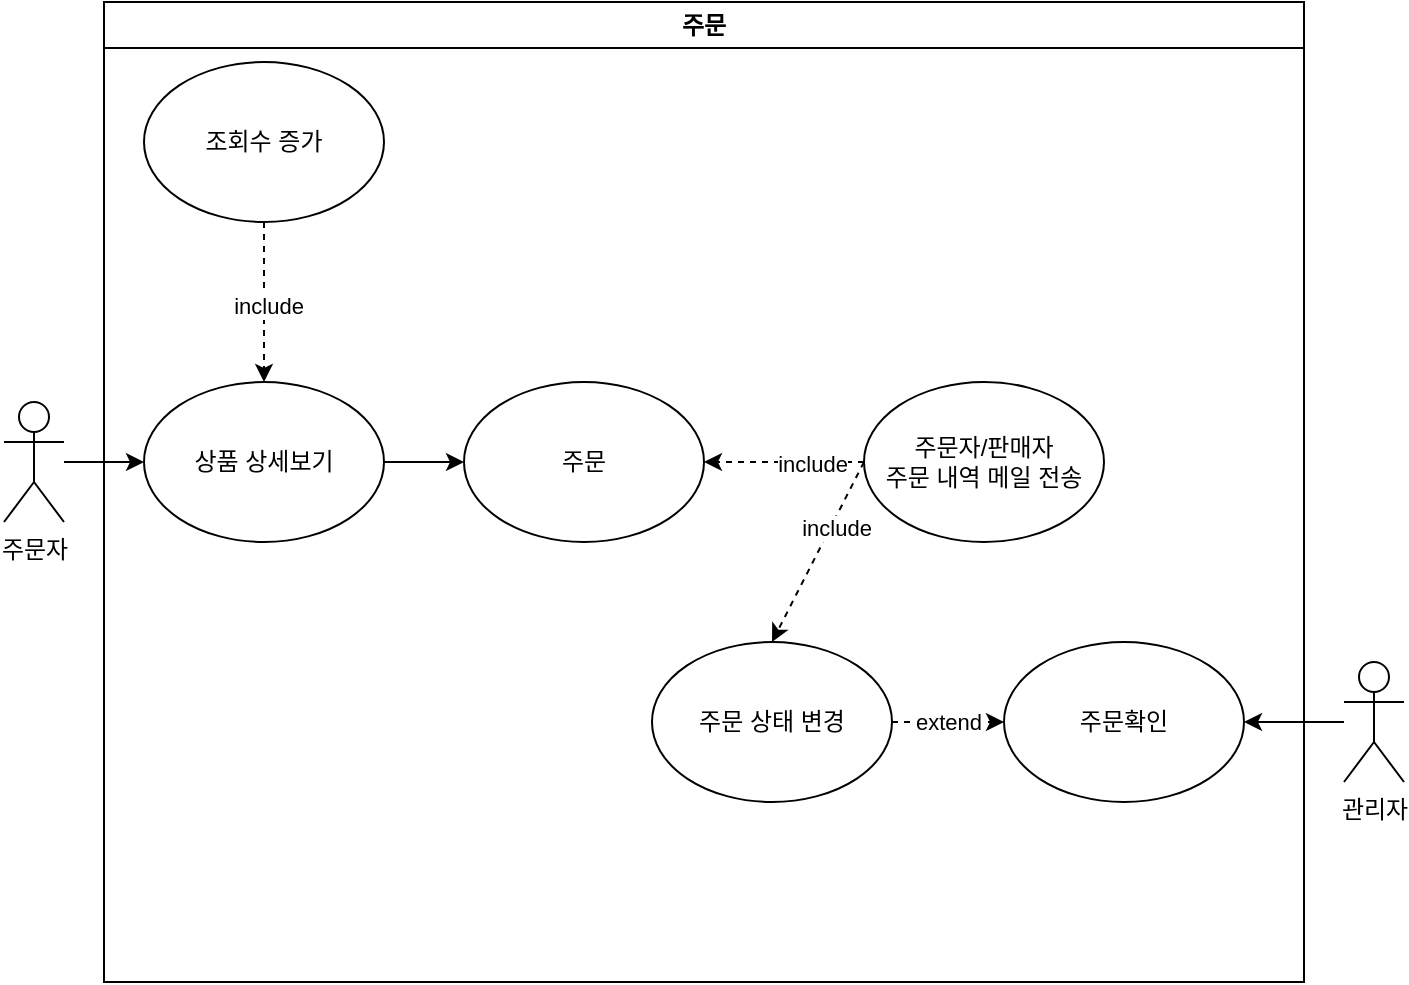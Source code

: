 <mxfile version="24.6.4" type="google">
  <diagram name="페이지-1" id="HzTUkSjxs7VT7-p7mngJ">
    <mxGraphModel dx="1114" dy="615" grid="1" gridSize="10" guides="1" tooltips="1" connect="1" arrows="1" fold="1" page="1" pageScale="1" pageWidth="827" pageHeight="1169" math="0" shadow="0">
      <root>
        <mxCell id="0" />
        <mxCell id="1" parent="0" />
        <mxCell id="klZ7bNFXxapM0H9CXrP5-2" value="" style="edgeStyle=orthogonalEdgeStyle;rounded=0;orthogonalLoop=1;jettySize=auto;html=1;entryX=0;entryY=0.5;entryDx=0;entryDy=0;" edge="1" parent="1" source="oapIKvmoucZIWcxM1YHu-1" target="klZ7bNFXxapM0H9CXrP5-3">
          <mxGeometry relative="1" as="geometry">
            <mxPoint x="155" y="250" as="targetPoint" />
          </mxGeometry>
        </mxCell>
        <mxCell id="oapIKvmoucZIWcxM1YHu-1" value="주문자" style="shape=umlActor;verticalLabelPosition=bottom;verticalAlign=top;html=1;outlineConnect=0;" parent="1" vertex="1">
          <mxGeometry x="90" y="220" width="30" height="60" as="geometry" />
        </mxCell>
        <mxCell id="klZ7bNFXxapM0H9CXrP5-28" value="" style="edgeStyle=orthogonalEdgeStyle;rounded=0;orthogonalLoop=1;jettySize=auto;html=1;" edge="1" parent="1" source="klZ7bNFXxapM0H9CXrP5-3" target="klZ7bNFXxapM0H9CXrP5-27">
          <mxGeometry relative="1" as="geometry" />
        </mxCell>
        <mxCell id="klZ7bNFXxapM0H9CXrP5-3" value="상품 상세보기" style="ellipse;whiteSpace=wrap;html=1;" vertex="1" parent="1">
          <mxGeometry x="160" y="210" width="120" height="80" as="geometry" />
        </mxCell>
        <mxCell id="klZ7bNFXxapM0H9CXrP5-10" value="" style="edgeStyle=orthogonalEdgeStyle;rounded=0;orthogonalLoop=1;jettySize=auto;html=1;entryX=1;entryY=0.5;entryDx=0;entryDy=0;" edge="1" parent="1" source="klZ7bNFXxapM0H9CXrP5-6" target="klZ7bNFXxapM0H9CXrP5-12">
          <mxGeometry relative="1" as="geometry">
            <mxPoint x="155" y="400" as="targetPoint" />
          </mxGeometry>
        </mxCell>
        <mxCell id="klZ7bNFXxapM0H9CXrP5-6" value="관리자" style="shape=umlActor;verticalLabelPosition=bottom;verticalAlign=top;html=1;outlineConnect=0;" vertex="1" parent="1">
          <mxGeometry x="760" y="350" width="30" height="60" as="geometry" />
        </mxCell>
        <mxCell id="klZ7bNFXxapM0H9CXrP5-17" value="" style="edgeStyle=orthogonalEdgeStyle;rounded=0;orthogonalLoop=1;jettySize=auto;html=1;dashed=1;" edge="1" parent="1" source="klZ7bNFXxapM0H9CXrP5-16" target="klZ7bNFXxapM0H9CXrP5-3">
          <mxGeometry relative="1" as="geometry" />
        </mxCell>
        <mxCell id="klZ7bNFXxapM0H9CXrP5-24" value="include" style="edgeLabel;html=1;align=center;verticalAlign=middle;resizable=0;points=[];" vertex="1" connectable="0" parent="klZ7bNFXxapM0H9CXrP5-17">
          <mxGeometry x="0.033" y="2" relative="1" as="geometry">
            <mxPoint as="offset" />
          </mxGeometry>
        </mxCell>
        <mxCell id="klZ7bNFXxapM0H9CXrP5-16" value="조회수 증가" style="ellipse;whiteSpace=wrap;html=1;" vertex="1" parent="1">
          <mxGeometry x="160" y="50" width="120" height="80" as="geometry" />
        </mxCell>
        <mxCell id="klZ7bNFXxapM0H9CXrP5-39" value="주문" style="swimlane;whiteSpace=wrap;html=1;" vertex="1" parent="1">
          <mxGeometry x="140" y="20" width="600" height="490" as="geometry" />
        </mxCell>
        <mxCell id="klZ7bNFXxapM0H9CXrP5-12" value="주문확인" style="ellipse;whiteSpace=wrap;html=1;" vertex="1" parent="klZ7bNFXxapM0H9CXrP5-39">
          <mxGeometry x="450" y="320" width="120" height="80" as="geometry" />
        </mxCell>
        <mxCell id="klZ7bNFXxapM0H9CXrP5-27" value="주문" style="ellipse;whiteSpace=wrap;html=1;" vertex="1" parent="klZ7bNFXxapM0H9CXrP5-39">
          <mxGeometry x="180" y="190" width="120" height="80" as="geometry" />
        </mxCell>
        <mxCell id="klZ7bNFXxapM0H9CXrP5-14" value="주문 상태 변경" style="ellipse;whiteSpace=wrap;html=1;" vertex="1" parent="klZ7bNFXxapM0H9CXrP5-39">
          <mxGeometry x="274" y="320" width="120" height="80" as="geometry" />
        </mxCell>
        <mxCell id="klZ7bNFXxapM0H9CXrP5-15" value="extend" style="edgeStyle=orthogonalEdgeStyle;rounded=0;orthogonalLoop=1;jettySize=auto;html=1;dashed=1;" edge="1" parent="klZ7bNFXxapM0H9CXrP5-39" source="klZ7bNFXxapM0H9CXrP5-14" target="klZ7bNFXxapM0H9CXrP5-12">
          <mxGeometry relative="1" as="geometry" />
        </mxCell>
        <mxCell id="klZ7bNFXxapM0H9CXrP5-29" value="주문자/판매자&lt;div&gt;주문 내역 메일 전송&lt;/div&gt;" style="ellipse;whiteSpace=wrap;html=1;" vertex="1" parent="klZ7bNFXxapM0H9CXrP5-39">
          <mxGeometry x="380" y="190" width="120" height="80" as="geometry" />
        </mxCell>
        <mxCell id="klZ7bNFXxapM0H9CXrP5-33" value="" style="endArrow=classic;html=1;rounded=0;exitX=0;exitY=0.5;exitDx=0;exitDy=0;dashed=1;entryX=0.5;entryY=0;entryDx=0;entryDy=0;" edge="1" parent="klZ7bNFXxapM0H9CXrP5-39" source="klZ7bNFXxapM0H9CXrP5-29" target="klZ7bNFXxapM0H9CXrP5-14">
          <mxGeometry width="50" height="50" relative="1" as="geometry">
            <mxPoint x="250" y="300" as="sourcePoint" />
            <mxPoint x="370" y="420" as="targetPoint" />
          </mxGeometry>
        </mxCell>
        <mxCell id="klZ7bNFXxapM0H9CXrP5-34" value="include" style="edgeLabel;html=1;align=center;verticalAlign=middle;resizable=0;points=[];" vertex="1" connectable="0" parent="klZ7bNFXxapM0H9CXrP5-33">
          <mxGeometry x="-0.296" y="2" relative="1" as="geometry">
            <mxPoint as="offset" />
          </mxGeometry>
        </mxCell>
        <mxCell id="klZ7bNFXxapM0H9CXrP5-31" value="" style="endArrow=classic;html=1;rounded=0;entryX=1;entryY=0.5;entryDx=0;entryDy=0;dashed=1;exitX=0;exitY=0.5;exitDx=0;exitDy=0;" edge="1" parent="klZ7bNFXxapM0H9CXrP5-39" source="klZ7bNFXxapM0H9CXrP5-29" target="klZ7bNFXxapM0H9CXrP5-27">
          <mxGeometry width="50" height="50" relative="1" as="geometry">
            <mxPoint x="440" y="290" as="sourcePoint" />
            <mxPoint x="300" y="250" as="targetPoint" />
          </mxGeometry>
        </mxCell>
        <mxCell id="klZ7bNFXxapM0H9CXrP5-32" value="include" style="edgeLabel;html=1;align=center;verticalAlign=middle;resizable=0;points=[];" vertex="1" connectable="0" parent="klZ7bNFXxapM0H9CXrP5-31">
          <mxGeometry x="-0.35" y="1" relative="1" as="geometry">
            <mxPoint as="offset" />
          </mxGeometry>
        </mxCell>
      </root>
    </mxGraphModel>
  </diagram>
</mxfile>
